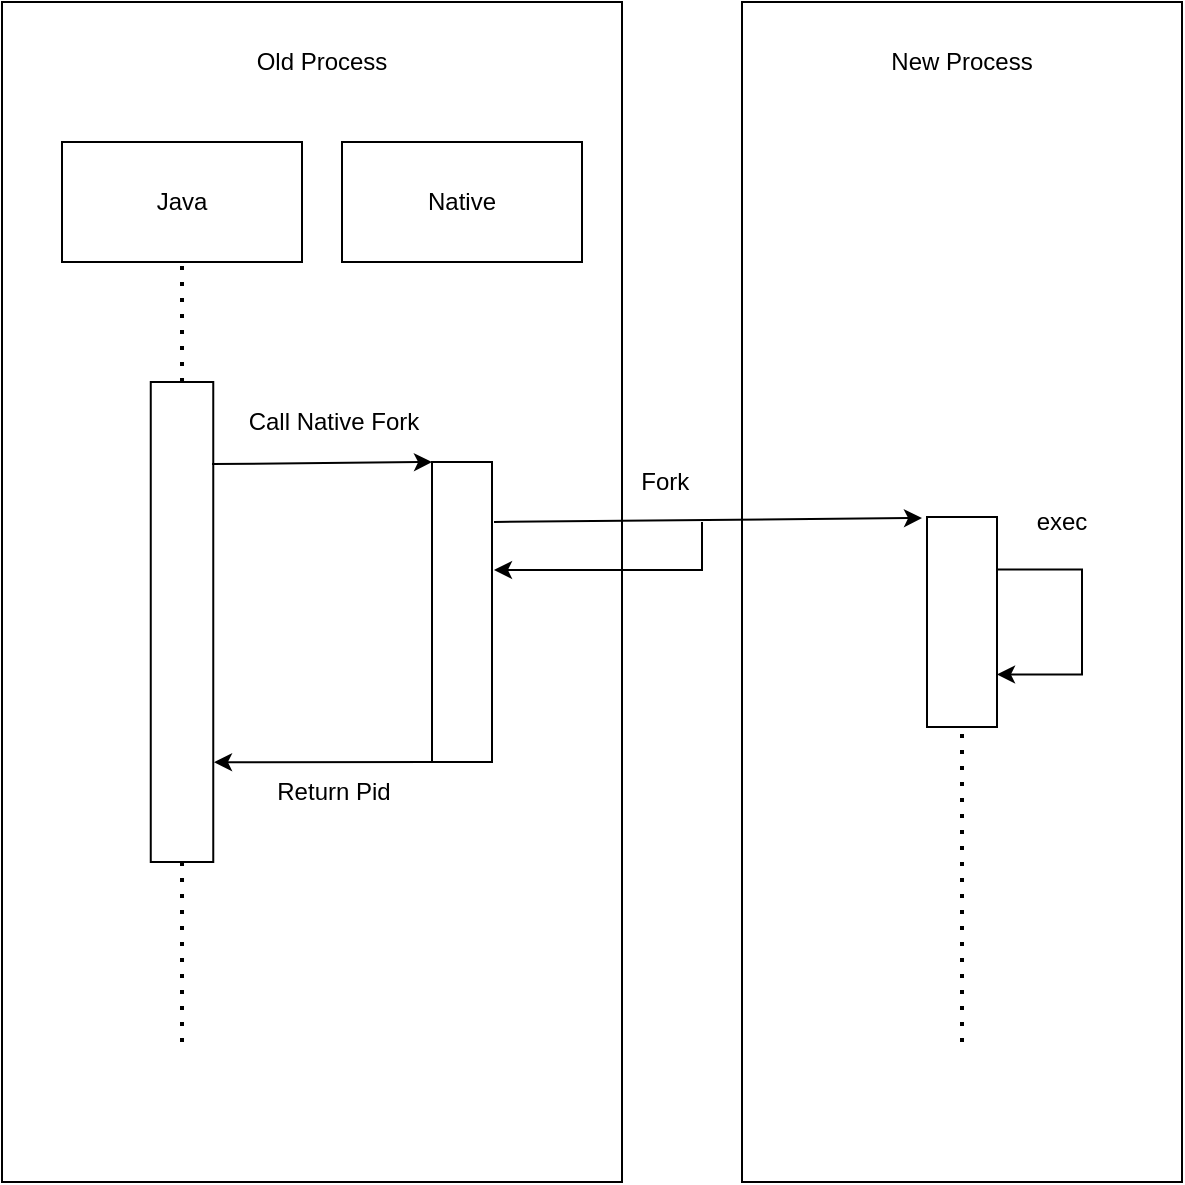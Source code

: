 <mxfile version="14.5.1" type="device"><diagram id="TnUwEAll4_DxGWdYknu5" name="第 1 页"><mxGraphModel dx="1106" dy="795" grid="1" gridSize="10" guides="1" tooltips="1" connect="1" arrows="1" fold="1" page="1" pageScale="1" pageWidth="1169" pageHeight="1654" math="0" shadow="0"><root><mxCell id="0"/><mxCell id="1" parent="0"/><mxCell id="pMjwhOc1KwTRKli_Kle--3" value="" style="rounded=0;whiteSpace=wrap;html=1;" vertex="1" parent="1"><mxGeometry x="280" y="250" width="310" height="590" as="geometry"/></mxCell><mxCell id="pMjwhOc1KwTRKli_Kle--1" value="Java" style="rounded=0;whiteSpace=wrap;html=1;" vertex="1" parent="1"><mxGeometry x="310" y="320" width="120" height="60" as="geometry"/></mxCell><mxCell id="pMjwhOc1KwTRKli_Kle--2" value="Native" style="rounded=0;whiteSpace=wrap;html=1;" vertex="1" parent="1"><mxGeometry x="450" y="320" width="120" height="60" as="geometry"/></mxCell><mxCell id="pMjwhOc1KwTRKli_Kle--4" value="Old Process" style="rounded=0;whiteSpace=wrap;html=1;strokeColor=none;" vertex="1" parent="1"><mxGeometry x="350" y="260" width="180" height="40" as="geometry"/></mxCell><mxCell id="pMjwhOc1KwTRKli_Kle--5" value="" style="rounded=0;whiteSpace=wrap;html=1;" vertex="1" parent="1"><mxGeometry x="650" y="250" width="220" height="590" as="geometry"/></mxCell><mxCell id="pMjwhOc1KwTRKli_Kle--6" value="" style="endArrow=none;dashed=1;html=1;dashPattern=1 3;strokeWidth=2;exitX=0.5;exitY=0;exitDx=0;exitDy=0;" edge="1" parent="1" source="pMjwhOc1KwTRKli_Kle--7" target="pMjwhOc1KwTRKli_Kle--1"><mxGeometry width="50" height="50" relative="1" as="geometry"><mxPoint x="370" y="490" as="sourcePoint"/><mxPoint x="370" y="400" as="targetPoint"/></mxGeometry></mxCell><mxCell id="pMjwhOc1KwTRKli_Kle--7" value="" style="rounded=0;whiteSpace=wrap;html=1;fillColor=#ffffff;" vertex="1" parent="1"><mxGeometry x="354.38" y="440" width="31.25" height="240" as="geometry"/></mxCell><mxCell id="pMjwhOc1KwTRKli_Kle--13" value="" style="rounded=0;whiteSpace=wrap;html=1;fillColor=#ffffff;" vertex="1" parent="1"><mxGeometry x="495" y="480" width="30" height="150" as="geometry"/></mxCell><mxCell id="pMjwhOc1KwTRKli_Kle--14" value="" style="endArrow=classic;html=1;entryX=0;entryY=0;entryDx=0;entryDy=0;exitX=0.98;exitY=0.171;exitDx=0;exitDy=0;exitPerimeter=0;" edge="1" parent="1" source="pMjwhOc1KwTRKli_Kle--7" target="pMjwhOc1KwTRKli_Kle--13"><mxGeometry width="50" height="50" relative="1" as="geometry"><mxPoint x="380" y="530" as="sourcePoint"/><mxPoint x="430" y="480" as="targetPoint"/></mxGeometry></mxCell><mxCell id="pMjwhOc1KwTRKli_Kle--15" value="Call Native Fork" style="rounded=0;whiteSpace=wrap;html=1;fillColor=none;strokeColor=none;" vertex="1" parent="1"><mxGeometry x="386" y="430" width="120" height="60" as="geometry"/></mxCell><mxCell id="pMjwhOc1KwTRKli_Kle--16" value="" style="endArrow=classic;html=1;exitX=0;exitY=1;exitDx=0;exitDy=0;entryX=1.012;entryY=0.792;entryDx=0;entryDy=0;entryPerimeter=0;" edge="1" parent="1" source="pMjwhOc1KwTRKli_Kle--13" target="pMjwhOc1KwTRKli_Kle--7"><mxGeometry width="50" height="50" relative="1" as="geometry"><mxPoint x="490" y="630" as="sourcePoint"/><mxPoint x="390" y="630" as="targetPoint"/></mxGeometry></mxCell><mxCell id="pMjwhOc1KwTRKli_Kle--17" value="Return Pid" style="text;html=1;strokeColor=none;fillColor=none;align=center;verticalAlign=middle;whiteSpace=wrap;rounded=0;" vertex="1" parent="1"><mxGeometry x="381" y="630" width="130" height="30" as="geometry"/></mxCell><mxCell id="pMjwhOc1KwTRKli_Kle--18" value="" style="endArrow=none;dashed=1;html=1;dashPattern=1 3;strokeWidth=2;exitX=0.5;exitY=1;exitDx=0;exitDy=0;" edge="1" parent="1" source="pMjwhOc1KwTRKli_Kle--7"><mxGeometry width="50" height="50" relative="1" as="geometry"><mxPoint x="540" y="670" as="sourcePoint"/><mxPoint x="370" y="770" as="targetPoint"/></mxGeometry></mxCell><mxCell id="pMjwhOc1KwTRKli_Kle--19" value="New Process" style="text;html=1;strokeColor=none;fillColor=none;align=center;verticalAlign=middle;whiteSpace=wrap;rounded=0;" vertex="1" parent="1"><mxGeometry x="710" y="270" width="100" height="20" as="geometry"/></mxCell><mxCell id="pMjwhOc1KwTRKli_Kle--21" value="" style="rounded=0;whiteSpace=wrap;html=1;fillColor=none;" vertex="1" parent="1"><mxGeometry x="742.5" y="507.5" width="35" height="105" as="geometry"/></mxCell><mxCell id="pMjwhOc1KwTRKli_Kle--22" value="" style="endArrow=classic;html=1;" edge="1" parent="1"><mxGeometry width="50" height="50" relative="1" as="geometry"><mxPoint x="526" y="510" as="sourcePoint"/><mxPoint x="740" y="508" as="targetPoint"/></mxGeometry></mxCell><mxCell id="pMjwhOc1KwTRKli_Kle--24" value="" style="endArrow=classic;html=1;entryX=1.033;entryY=0.36;entryDx=0;entryDy=0;rounded=0;entryPerimeter=0;" edge="1" parent="1" target="pMjwhOc1KwTRKli_Kle--13"><mxGeometry width="50" height="50" relative="1" as="geometry"><mxPoint x="630" y="510" as="sourcePoint"/><mxPoint x="650" y="550" as="targetPoint"/><Array as="points"><mxPoint x="630" y="534"/></Array></mxGeometry></mxCell><mxCell id="pMjwhOc1KwTRKli_Kle--25" value="&amp;nbsp;Fork" style="text;html=1;strokeColor=none;fillColor=none;align=center;verticalAlign=middle;whiteSpace=wrap;rounded=0;" vertex="1" parent="1"><mxGeometry x="560" y="480" width="100" height="20" as="geometry"/></mxCell><mxCell id="pMjwhOc1KwTRKli_Kle--26" value="" style="endArrow=classic;html=1;exitX=1;exitY=0.25;exitDx=0;exitDy=0;entryX=1;entryY=0.75;entryDx=0;entryDy=0;edgeStyle=elbowEdgeStyle;rounded=0;" edge="1" parent="1" source="pMjwhOc1KwTRKli_Kle--21" target="pMjwhOc1KwTRKli_Kle--21"><mxGeometry width="50" height="50" relative="1" as="geometry"><mxPoint x="770" y="580" as="sourcePoint"/><mxPoint x="820" y="530" as="targetPoint"/><Array as="points"><mxPoint x="820" y="586"/><mxPoint x="850" y="560"/></Array></mxGeometry></mxCell><mxCell id="pMjwhOc1KwTRKli_Kle--28" value="exec" style="text;html=1;strokeColor=none;fillColor=none;align=center;verticalAlign=middle;whiteSpace=wrap;rounded=0;" vertex="1" parent="1"><mxGeometry x="790" y="500" width="40" height="20" as="geometry"/></mxCell><mxCell id="pMjwhOc1KwTRKli_Kle--29" value="" style="endArrow=none;dashed=1;html=1;dashPattern=1 3;strokeWidth=2;entryX=0.5;entryY=1;entryDx=0;entryDy=0;" edge="1" parent="1" target="pMjwhOc1KwTRKli_Kle--21"><mxGeometry width="50" height="50" relative="1" as="geometry"><mxPoint x="760" y="770" as="sourcePoint"/><mxPoint x="590" y="610" as="targetPoint"/></mxGeometry></mxCell></root></mxGraphModel></diagram></mxfile>